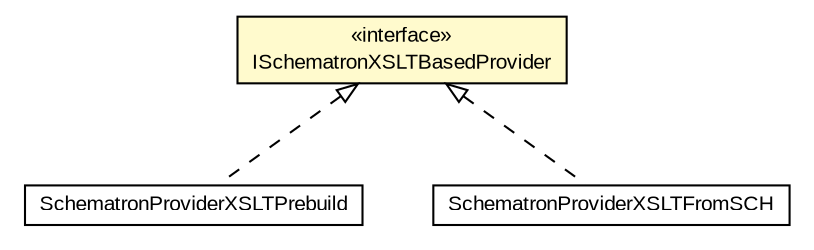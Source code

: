 #!/usr/local/bin/dot
#
# Class diagram 
# Generated by UMLGraph version 5.1 (http://www.umlgraph.org/)
#

digraph G {
	edge [fontname="arial",fontsize=10,labelfontname="arial",labelfontsize=10];
	node [fontname="arial",fontsize=10,shape=plaintext];
	nodesep=0.25;
	ranksep=0.5;
	// com.helger.schematron.xslt.SchematronProviderXSLTPrebuild
	c17564 [label=<<table title="com.helger.schematron.xslt.SchematronProviderXSLTPrebuild" border="0" cellborder="1" cellspacing="0" cellpadding="2" port="p" href="./SchematronProviderXSLTPrebuild.html">
		<tr><td><table border="0" cellspacing="0" cellpadding="1">
<tr><td align="center" balign="center"> SchematronProviderXSLTPrebuild </td></tr>
		</table></td></tr>
		</table>>, fontname="arial", fontcolor="black", fontsize=10.0];
	// com.helger.schematron.xslt.SchematronProviderXSLTFromSCH
	c17565 [label=<<table title="com.helger.schematron.xslt.SchematronProviderXSLTFromSCH" border="0" cellborder="1" cellspacing="0" cellpadding="2" port="p" href="./SchematronProviderXSLTFromSCH.html">
		<tr><td><table border="0" cellspacing="0" cellpadding="1">
<tr><td align="center" balign="center"> SchematronProviderXSLTFromSCH </td></tr>
		</table></td></tr>
		</table>>, fontname="arial", fontcolor="black", fontsize=10.0];
	// com.helger.schematron.xslt.ISchematronXSLTBasedProvider
	c17566 [label=<<table title="com.helger.schematron.xslt.ISchematronXSLTBasedProvider" border="0" cellborder="1" cellspacing="0" cellpadding="2" port="p" bgcolor="lemonChiffon" href="./ISchematronXSLTBasedProvider.html">
		<tr><td><table border="0" cellspacing="0" cellpadding="1">
<tr><td align="center" balign="center"> &#171;interface&#187; </td></tr>
<tr><td align="center" balign="center"> ISchematronXSLTBasedProvider </td></tr>
		</table></td></tr>
		</table>>, fontname="arial", fontcolor="black", fontsize=10.0];
	//com.helger.schematron.xslt.SchematronProviderXSLTPrebuild implements com.helger.schematron.xslt.ISchematronXSLTBasedProvider
	c17566:p -> c17564:p [dir=back,arrowtail=empty,style=dashed];
	//com.helger.schematron.xslt.SchematronProviderXSLTFromSCH implements com.helger.schematron.xslt.ISchematronXSLTBasedProvider
	c17566:p -> c17565:p [dir=back,arrowtail=empty,style=dashed];
}

